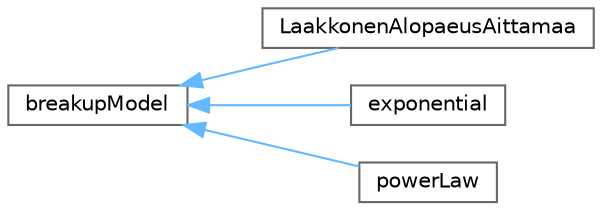 digraph "Graphical Class Hierarchy"
{
 // LATEX_PDF_SIZE
  bgcolor="transparent";
  edge [fontname=Helvetica,fontsize=10,labelfontname=Helvetica,labelfontsize=10];
  node [fontname=Helvetica,fontsize=10,shape=box,height=0.2,width=0.4];
  rankdir="LR";
  Node0 [id="Node000000",label="breakupModel",height=0.2,width=0.4,color="grey40", fillcolor="white", style="filled",URL="$classFoam_1_1diameterModels_1_1breakupModel.html",tooltip="Base class for breakup models which give a total breakup rate and a separate daughter size distributi..."];
  Node0 -> Node1 [id="edge4362_Node000000_Node000001",dir="back",color="steelblue1",style="solid",tooltip=" "];
  Node1 [id="Node000001",label="LaakkonenAlopaeusAittamaa",height=0.2,width=0.4,color="grey40", fillcolor="white", style="filled",URL="$classFoam_1_1diameterModels_1_1breakupModels_1_1LaakkonenAlopaeusAittamaa.html",tooltip="Model of Laakkonen et al. (2006). The total breakup rate is calculated by."];
  Node0 -> Node2 [id="edge4363_Node000000_Node000002",dir="back",color="steelblue1",style="solid",tooltip=" "];
  Node2 [id="Node000002",label="exponential",height=0.2,width=0.4,color="grey40", fillcolor="white", style="filled",URL="$classFoam_1_1diameterModels_1_1breakupModels_1_1exponential.html",tooltip="Exponential kernel. Used for verification and validation of the breakup formulation implemented in th..."];
  Node0 -> Node3 [id="edge4364_Node000000_Node000003",dir="back",color="steelblue1",style="solid",tooltip=" "];
  Node3 [id="Node000003",label="powerLaw",height=0.2,width=0.4,color="grey40", fillcolor="white", style="filled",URL="$classFoam_1_1diameterModels_1_1breakupModels_1_1powerLaw.html",tooltip="Powerlaw kernel. Used for verification and validation of the breakup formulation implemented in the p..."];
}
